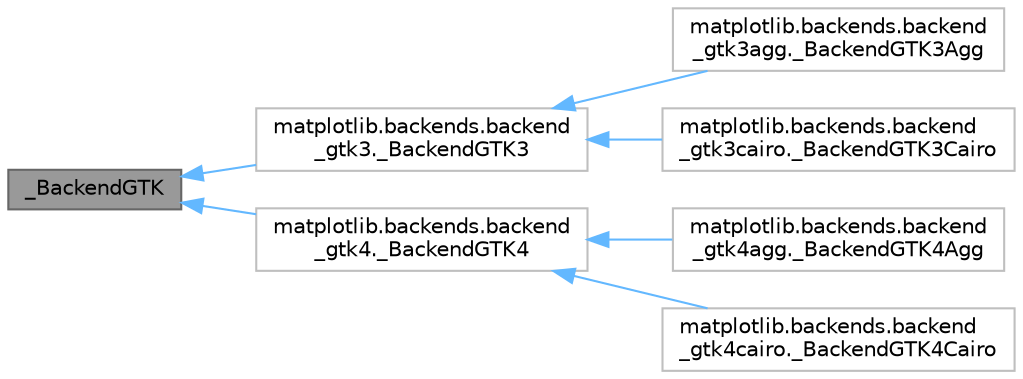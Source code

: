 digraph "_BackendGTK"
{
 // LATEX_PDF_SIZE
  bgcolor="transparent";
  edge [fontname=Helvetica,fontsize=10,labelfontname=Helvetica,labelfontsize=10];
  node [fontname=Helvetica,fontsize=10,shape=box,height=0.2,width=0.4];
  rankdir="LR";
  Node1 [id="Node000001",label="_BackendGTK",height=0.2,width=0.4,color="gray40", fillcolor="grey60", style="filled", fontcolor="black",tooltip=" "];
  Node1 -> Node2 [id="edge1_Node000001_Node000002",dir="back",color="steelblue1",style="solid",tooltip=" "];
  Node2 [id="Node000002",label="matplotlib.backends.backend\l_gtk3._BackendGTK3",height=0.2,width=0.4,color="grey75", fillcolor="white", style="filled",URL="$d2/d5c/classmatplotlib_1_1backends_1_1backend__gtk3_1_1__BackendGTK3.html",tooltip=" "];
  Node2 -> Node3 [id="edge2_Node000002_Node000003",dir="back",color="steelblue1",style="solid",tooltip=" "];
  Node3 [id="Node000003",label="matplotlib.backends.backend\l_gtk3agg._BackendGTK3Agg",height=0.2,width=0.4,color="grey75", fillcolor="white", style="filled",URL="$d9/d1a/classmatplotlib_1_1backends_1_1backend__gtk3agg_1_1__BackendGTK3Agg.html",tooltip=" "];
  Node2 -> Node4 [id="edge3_Node000002_Node000004",dir="back",color="steelblue1",style="solid",tooltip=" "];
  Node4 [id="Node000004",label="matplotlib.backends.backend\l_gtk3cairo._BackendGTK3Cairo",height=0.2,width=0.4,color="grey75", fillcolor="white", style="filled",URL="$d5/d2f/classmatplotlib_1_1backends_1_1backend__gtk3cairo_1_1__BackendGTK3Cairo.html",tooltip=" "];
  Node1 -> Node5 [id="edge4_Node000001_Node000005",dir="back",color="steelblue1",style="solid",tooltip=" "];
  Node5 [id="Node000005",label="matplotlib.backends.backend\l_gtk4._BackendGTK4",height=0.2,width=0.4,color="grey75", fillcolor="white", style="filled",URL="$d0/d44/classmatplotlib_1_1backends_1_1backend__gtk4_1_1__BackendGTK4.html",tooltip=" "];
  Node5 -> Node6 [id="edge5_Node000005_Node000006",dir="back",color="steelblue1",style="solid",tooltip=" "];
  Node6 [id="Node000006",label="matplotlib.backends.backend\l_gtk4agg._BackendGTK4Agg",height=0.2,width=0.4,color="grey75", fillcolor="white", style="filled",URL="$d8/de0/classmatplotlib_1_1backends_1_1backend__gtk4agg_1_1__BackendGTK4Agg.html",tooltip=" "];
  Node5 -> Node7 [id="edge6_Node000005_Node000007",dir="back",color="steelblue1",style="solid",tooltip=" "];
  Node7 [id="Node000007",label="matplotlib.backends.backend\l_gtk4cairo._BackendGTK4Cairo",height=0.2,width=0.4,color="grey75", fillcolor="white", style="filled",URL="$d0/d68/classmatplotlib_1_1backends_1_1backend__gtk4cairo_1_1__BackendGTK4Cairo.html",tooltip=" "];
}
